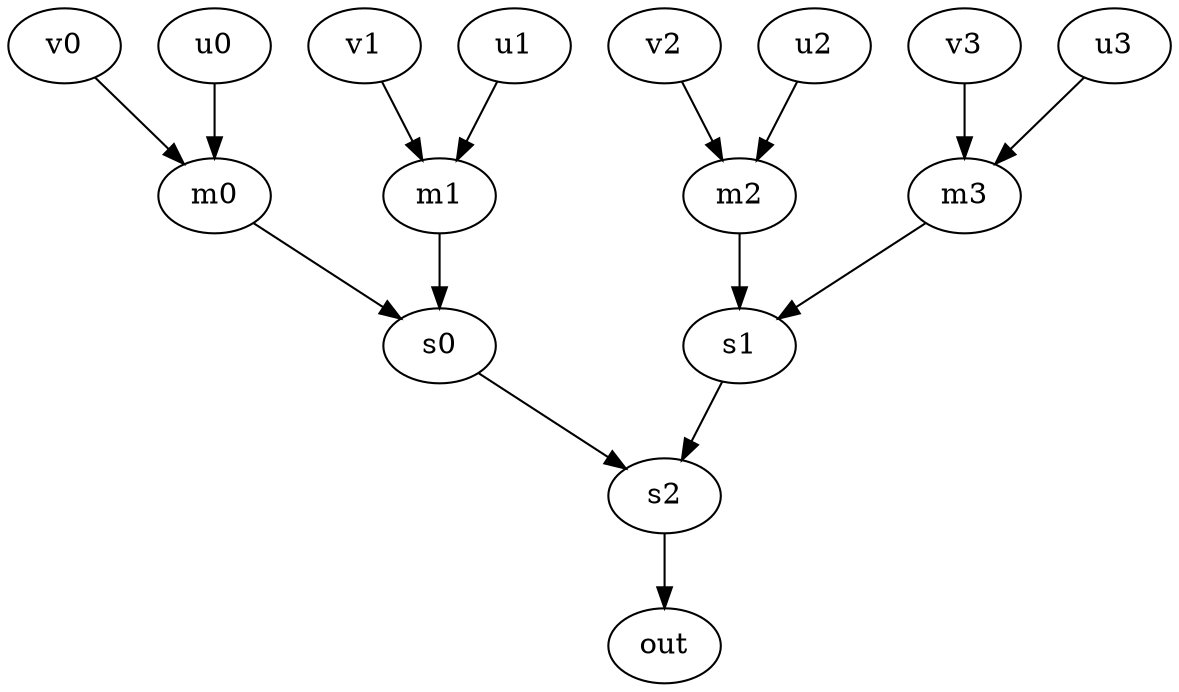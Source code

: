 digraph G {
	v0[opcode=load];
	v1[opcode=load];
	v2[opcode=load];
	v3[opcode=load];
	u0[opcode=const];
	u1[opcode=const];
	u2[opcode=const];
	u3[opcode=const];
	out[opcode=store];
	m0[opcode=mul];
	m1[opcode=mul];
	m2[opcode=mul];
	m3[opcode=mul];
	s0[opcode=add];
	s1[opcode=add];
	s2[opcode=add];
	v0->m0[operand=0];
	v1->m1[operand=0];
	v2->m2[operand=0];
	v3->m3[operand=0];
	u0->m0[operand=1];
	u1->m1[operand=1];
	u2->m2[operand=1];
	u3->m3[operand=1];
	m0->s0[operand=0];
	m1->s0[operand=1];
	m2->s1[operand=0];
	m3->s1[operand=1];
	s0->s2[operand=0];
	s1->s2[operand=1];
	s2->out[operand=0];
}
